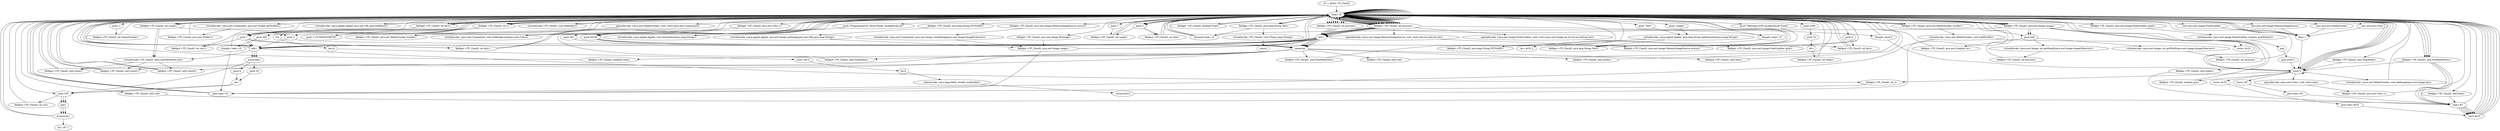 digraph "" {
    "r0 := @this: TF_Claud2"
    "load.r r0"
    "r0 := @this: TF_Claud2"->"load.r r0";
    "push 255"
    "load.r r0"->"push 255";
    "fieldput <TF_Claud2: int cnt>"
    "push 255"->"fieldput <TF_Claud2: int cnt>";
    "fieldput <TF_Claud2: int cnt>"->"load.r r0";
    "push 1"
    "load.r r0"->"push 1";
    "fieldput <TF_Claud2: int cnt1>"
    "push 1"->"fieldput <TF_Claud2: int cnt1>";
    "fieldput <TF_Claud2: int cnt1>"->"load.r r0";
    "push 65536"
    "load.r r0"->"push 65536";
    "newarray"
    "push 65536"->"newarray";
    "fieldput <TF_Claud2: int[] cloud>"
    "newarray"->"fieldput <TF_Claud2: int[] cloud>";
    "fieldput <TF_Claud2: int[] cloud>"->"load.r r0";
    "load.r r0"->"push 65536";
    "push 65536"->"newarray";
    "fieldput <TF_Claud2: int[] cloud1>"
    "newarray"->"fieldput <TF_Claud2: int[] cloud1>";
    "fieldput <TF_Claud2: int[] cloud1>"->"load.r r0";
    "load.r r0"->"push 65536";
    "push 65536"->"newarray";
    "fieldput <TF_Claud2: int[] cloud2>"
    "newarray"->"fieldput <TF_Claud2: int[] cloud2>";
    "fieldput <TF_Claud2: int[] cloud2>"->"load.r r0";
    "push 361"
    "load.r r0"->"push 361";
    "push 361"->"newarray";
    "fieldput <TF_Claud2: double[] Stab>"
    "newarray"->"fieldput <TF_Claud2: double[] Stab>";
    "fieldput <TF_Claud2: double[] Stab>"->"load.r r0";
    "push -1"
    "load.r r0"->"push -1";
    "fieldput <TF_Claud2: int frameNumber>"
    "push -1"->"fieldput <TF_Claud2: int frameNumber>";
    "fieldput <TF_Claud2: int frameNumber>"->"load.r r0";
    "load.r r0"->"load.r r0";
    "virtualinvoke <java.awt.Component: java.awt.Toolkit getToolkit()>"
    "load.r r0"->"virtualinvoke <java.awt.Component: java.awt.Toolkit getToolkit()>";
    "fieldput <TF_Claud2: java.awt.Toolkit t>"
    "virtualinvoke <java.awt.Component: java.awt.Toolkit getToolkit()>"->"fieldput <TF_Claud2: java.awt.Toolkit t>";
    "fieldput <TF_Claud2: java.awt.Toolkit t>"->"load.r r0";
    "push 0"
    "load.r r0"->"push 0";
    "fieldput <TF_Claud2: boolean pos>"
    "push 0"->"fieldput <TF_Claud2: boolean pos>";
    "fieldput <TF_Claud2: boolean pos>"->"load.r r0";
    "new java.awt.MediaTracker"
    "load.r r0"->"new java.awt.MediaTracker";
    "dup1.r"
    "new java.awt.MediaTracker"->"dup1.r";
    "dup1.r"->"load.r r0";
    "specialinvoke <java.awt.MediaTracker: void <init>(java.awt.Component)>"
    "load.r r0"->"specialinvoke <java.awt.MediaTracker: void <init>(java.awt.Component)>";
    "fieldput <TF_Claud2: java.awt.MediaTracker tracker>"
    "specialinvoke <java.awt.MediaTracker: void <init>(java.awt.Component)>"->"fieldput <TF_Claud2: java.awt.MediaTracker tracker>";
    "fieldput <TF_Claud2: java.awt.MediaTracker tracker>"->"load.r r0";
    "new java.awt.Color"
    "load.r r0"->"new java.awt.Color";
    "new java.awt.Color"->"dup1.r";
    "dup1.r"->"push 0";
    "specialinvoke <java.awt.Color: void <init>(int)>"
    "push 0"->"specialinvoke <java.awt.Color: void <init>(int)>";
    "fieldput <TF_Claud2: java.awt.Color c>"
    "specialinvoke <java.awt.Color: void <init>(int)>"->"fieldput <TF_Claud2: java.awt.Color c>";
    "fieldput <TF_Claud2: java.awt.Color c>"->"load.r r0";
    "load.r r0"->"load.r r0";
    "fieldget <TF_Claud2: java.awt.Color c>"
    "load.r r0"->"fieldget <TF_Claud2: java.awt.Color c>";
    "virtualinvoke <java.awt.Component: void setBackground(java.awt.Color)>"
    "fieldget <TF_Claud2: java.awt.Color c>"->"virtualinvoke <java.awt.Component: void setBackground(java.awt.Color)>";
    "virtualinvoke <java.awt.Component: void setBackground(java.awt.Color)>"->"load.r r0";
    "push null"
    "load.r r0"->"push null";
    "fieldput <TF_Claud2: java.awt.Graphics os>"
    "push null"->"fieldput <TF_Claud2: java.awt.Graphics os>";
    "fieldput <TF_Claud2: java.awt.Graphics os>"->"load.r r0";
    "load.r r0"->"push 0";
    "fieldput <TF_Claud2: int i>"
    "push 0"->"fieldput <TF_Claud2: int i>";
    "goto load.r r0"
    "fieldput <TF_Claud2: int i>"->"goto load.r r0";
    "goto load.r r0"->"load.r r0";
    "fieldget <TF_Claud2: int i>"
    "load.r r0"->"fieldget <TF_Claud2: int i>";
    "push 360"
    "fieldget <TF_Claud2: int i>"->"push 360";
    "ifcmple.i load.r r0"
    "push 360"->"ifcmple.i load.r r0";
    "ifcmple.i load.r r0"->"goto load.r r0";
    "goto load.r r0"->"load.r r0";
    "push 1000"
    "load.r r0"->"push 1000";
    "push 10"
    "push 1000"->"push 10";
    "div.i"
    "push 10"->"div.i";
    "fieldput <TF_Claud2: int delay>"
    "div.i"->"fieldput <TF_Claud2: int delay>";
    "fieldput <TF_Claud2: int delay>"->"load.r r0";
    "load.r r0"->"load.r r0";
    "push \"image\""
    "load.r r0"->"push \"image\"";
    "virtualinvoke <java.applet.Applet: java.lang.String getParameter(java.lang.String)>"
    "push \"image\""->"virtualinvoke <java.applet.Applet: java.lang.String getParameter(java.lang.String)>";
    "fieldput <TF_Claud2: java.lang.String PICNAME>"
    "virtualinvoke <java.applet.Applet: java.lang.String getParameter(java.lang.String)>"->"fieldput <TF_Claud2: java.lang.String PICNAME>";
    "fieldput <TF_Claud2: java.lang.String PICNAME>"->"load.r r0";
    "push \"Programmed by Tarek Fouda \'tarek@fouda.de\'\""
    "load.r r0"->"push \"Programmed by Tarek Fouda \'tarek@fouda.de\'\"";
    "virtualinvoke <java.applet.Applet: void showStatus(java.lang.String)>"
    "push \"Programmed by Tarek Fouda \'tarek@fouda.de\'\""->"virtualinvoke <java.applet.Applet: void showStatus(java.lang.String)>";
    "virtualinvoke <java.applet.Applet: void showStatus(java.lang.String)>"->"load.r r0";
    "load.r r0"->"load.r r0";
    "load.r r0"->"load.r r0";
    "virtualinvoke <java.applet.Applet: java.net.URL getCodeBase()>"
    "load.r r0"->"virtualinvoke <java.applet.Applet: java.net.URL getCodeBase()>";
    "virtualinvoke <java.applet.Applet: java.net.URL getCodeBase()>"->"load.r r0";
    "fieldget <TF_Claud2: java.lang.String PICNAME>"
    "load.r r0"->"fieldget <TF_Claud2: java.lang.String PICNAME>";
    "virtualinvoke <java.applet.Applet: java.awt.Image getImage(java.net.URL,java.lang.String)>"
    "fieldget <TF_Claud2: java.lang.String PICNAME>"->"virtualinvoke <java.applet.Applet: java.awt.Image getImage(java.net.URL,java.lang.String)>";
    "fieldput <TF_Claud2: java.awt.Image image>"
    "virtualinvoke <java.applet.Applet: java.awt.Image getImage(java.net.URL,java.lang.String)>"->"fieldput <TF_Claud2: java.awt.Image image>";
    "fieldput <TF_Claud2: java.awt.Image image>"->"load.r r0";
    "fieldget <TF_Claud2: java.awt.Image image>"
    "load.r r0"->"fieldget <TF_Claud2: java.awt.Image image>";
    "ifnonnull load.r r0"
    "fieldget <TF_Claud2: java.awt.Image image>"->"ifnonnull load.r r0";
    "ifnonnull load.r r0"->"load.r r0";
    "push 3"
    "load.r r0"->"push 3";
    "fieldput <TF_Claud2: int rough>"
    "push 3"->"fieldput <TF_Claud2: int rough>";
    "fieldput <TF_Claud2: int rough>"->"load.r r0";
    "push 2"
    "load.r r0"->"push 2";
    "fieldput <TF_Claud2: int fero>"
    "push 2"->"fieldput <TF_Claud2: int fero>";
    "fieldput <TF_Claud2: int fero>"->"load.r r0";
    "load.r r0"->"push 3";
    "fieldput <TF_Claud2: int dirx>"
    "push 3"->"fieldput <TF_Claud2: int dirx>";
    "fieldput <TF_Claud2: int dirx>"->"load.r r0";
    "load.r r0"->"push 1";
    "fieldput <TF_Claud2: int diry>"
    "push 1"->"fieldput <TF_Claud2: int diry>";
    "fieldput <TF_Claud2: int diry>"->"load.r r0";
    "virtualinvoke <TF_Claud2: void MakeSky()>"
    "load.r r0"->"virtualinvoke <TF_Claud2: void MakeSky()>";
    "virtualinvoke <TF_Claud2: void MakeSky()>"->"load.r r0";
    "load.r r0"->"load.r r0";
    "fieldget <TF_Claud2: java.awt.Image BGimage>"
    "load.r r0"->"fieldget <TF_Claud2: java.awt.Image BGimage>";
    "fieldget <TF_Claud2: java.awt.Image BGimage>"->"fieldput <TF_Claud2: java.awt.Image image>";
    "fieldput <TF_Claud2: java.awt.Image image>"->"goto load.r r0";
    "goto load.r r0"->"load.r r0";
    "load.r r0"->"load.r r0";
    "load.r r0"->"load.r r0";
    "fieldget <TF_Claud2: int fero>"
    "load.r r0"->"fieldget <TF_Claud2: int fero>";
    "fieldget <TF_Claud2: int fero>"->"load.r r0";
    "fieldget <TF_Claud2: int rough>"
    "load.r r0"->"fieldget <TF_Claud2: int rough>";
    "virtualinvoke <TF_Claud2: int[] CalcMarble(int,int)>"
    "fieldget <TF_Claud2: int rough>"->"virtualinvoke <TF_Claud2: int[] CalcMarble(int,int)>";
    "virtualinvoke <TF_Claud2: int[] CalcMarble(int,int)>"->"fieldput <TF_Claud2: int[] cloud>";
    "fieldput <TF_Claud2: int[] cloud>"->"load.r r0";
    "load.r r0"->"load.r r0";
    "load.r r0"->"load.r r0";
    "load.r r0"->"fieldget <TF_Claud2: int fero>";
    "fieldget <TF_Claud2: int fero>"->"load.r r0";
    "load.r r0"->"fieldget <TF_Claud2: int rough>";
    "fieldget <TF_Claud2: int rough>"->"push 2";
    "add.i"
    "push 2"->"add.i";
    "add.i"->"virtualinvoke <TF_Claud2: int[] CalcMarble(int,int)>";
    "virtualinvoke <TF_Claud2: int[] CalcMarble(int,int)>"->"fieldput <TF_Claud2: int[] cloud1>";
    "fieldput <TF_Claud2: int[] cloud1>"->"load.r r0";
    "load.r r0"->"load.r r0";
    "load.r r0"->"load.r r0";
    "load.r r0"->"fieldget <TF_Claud2: int fero>";
    "fieldget <TF_Claud2: int fero>"->"push 1";
    "push 1"->"add.i";
    "add.i"->"load.r r0";
    "load.r r0"->"fieldget <TF_Claud2: int rough>";
    "fieldget <TF_Claud2: int rough>"->"virtualinvoke <TF_Claud2: int[] CalcMarble(int,int)>";
    "virtualinvoke <TF_Claud2: int[] CalcMarble(int,int)>"->"fieldput <TF_Claud2: int[] cloud2>";
    "fieldput <TF_Claud2: int[] cloud2>"->"load.r r0";
    "load.r r0"->"load.r r0";
    "load.r r0"->"fieldget <TF_Claud2: java.awt.Image image>";
    "fieldget <TF_Claud2: java.awt.Image image>"->"push null";
    "virtualinvoke <java.awt.Image: int getWidth(java.awt.image.ImageObserver)>"
    "push null"->"virtualinvoke <java.awt.Image: int getWidth(java.awt.image.ImageObserver)>";
    "fieldput <TF_Claud2: int picxsize>"
    "virtualinvoke <java.awt.Image: int getWidth(java.awt.image.ImageObserver)>"->"fieldput <TF_Claud2: int picxsize>";
    "fieldput <TF_Claud2: int picxsize>"->"load.r r0";
    "load.r r0"->"load.r r0";
    "load.r r0"->"fieldget <TF_Claud2: java.awt.Image image>";
    "fieldget <TF_Claud2: java.awt.Image image>"->"push null";
    "virtualinvoke <java.awt.Image: int getHeight(java.awt.image.ImageObserver)>"
    "push null"->"virtualinvoke <java.awt.Image: int getHeight(java.awt.image.ImageObserver)>";
    "fieldput <TF_Claud2: int picysize>"
    "virtualinvoke <java.awt.Image: int getHeight(java.awt.image.ImageObserver)>"->"fieldput <TF_Claud2: int picysize>";
    "fieldput <TF_Claud2: int picysize>"->"load.r r0";
    "load.r r0"->"load.r r0";
    "fieldget <TF_Claud2: int picxsize>"
    "load.r r0"->"fieldget <TF_Claud2: int picxsize>";
    "fieldget <TF_Claud2: int picxsize>"->"load.r r0";
    "fieldget <TF_Claud2: int picysize>"
    "load.r r0"->"fieldget <TF_Claud2: int picysize>";
    "mul.i"
    "fieldget <TF_Claud2: int picysize>"->"mul.i";
    "mul.i"->"newarray";
    "fieldput <TF_Claud2: int[] PixelIndex>"
    "newarray"->"fieldput <TF_Claud2: int[] PixelIndex>";
    "fieldput <TF_Claud2: int[] PixelIndex>"->"load.r r0";
    "load.r r0"->"load.r r0";
    "load.r r0"->"fieldget <TF_Claud2: int picxsize>";
    "fieldget <TF_Claud2: int picxsize>"->"load.r r0";
    "load.r r0"->"fieldget <TF_Claud2: int picysize>";
    "fieldget <TF_Claud2: int picysize>"->"mul.i";
    "mul.i"->"newarray";
    "fieldput <TF_Claud2: int[] PixelIndexNew>"
    "newarray"->"fieldput <TF_Claud2: int[] PixelIndexNew>";
    "fieldput <TF_Claud2: int[] PixelIndexNew>"->"load.r r0";
    "load.r r0"->"load.r r0";
    "load.r r0"->"fieldget <TF_Claud2: int picxsize>";
    "fieldget <TF_Claud2: int picxsize>"->"load.r r0";
    "load.r r0"->"fieldget <TF_Claud2: int picysize>";
    "fieldget <TF_Claud2: int picysize>"->"mul.i";
    "mul.i"->"newarray";
    "fieldput <TF_Claud2: int[] red>"
    "newarray"->"fieldput <TF_Claud2: int[] red>";
    "fieldput <TF_Claud2: int[] red>"->"load.r r0";
    "load.r r0"->"load.r r0";
    "load.r r0"->"fieldget <TF_Claud2: int picxsize>";
    "fieldget <TF_Claud2: int picxsize>"->"load.r r0";
    "load.r r0"->"fieldget <TF_Claud2: int picysize>";
    "fieldget <TF_Claud2: int picysize>"->"mul.i";
    "mul.i"->"newarray";
    "fieldput <TF_Claud2: int[] green>"
    "newarray"->"fieldput <TF_Claud2: int[] green>";
    "fieldput <TF_Claud2: int[] green>"->"load.r r0";
    "load.r r0"->"load.r r0";
    "load.r r0"->"fieldget <TF_Claud2: int picxsize>";
    "fieldget <TF_Claud2: int picxsize>"->"load.r r0";
    "load.r r0"->"fieldget <TF_Claud2: int picysize>";
    "fieldget <TF_Claud2: int picysize>"->"mul.i";
    "mul.i"->"newarray";
    "fieldput <TF_Claud2: int[] blue>"
    "newarray"->"fieldput <TF_Claud2: int[] blue>";
    "fieldput <TF_Claud2: int[] blue>"->"load.r r0";
    "new java.awt.image.PixelGrabber"
    "load.r r0"->"new java.awt.image.PixelGrabber";
    "new java.awt.image.PixelGrabber"->"dup1.r";
    "dup1.r"->"load.r r0";
    "load.r r0"->"fieldget <TF_Claud2: java.awt.Image image>";
    "fieldget <TF_Claud2: java.awt.Image image>"->"push 0";
    "push 0"->"push 0";
    "push 0"->"load.r r0";
    "load.r r0"->"fieldget <TF_Claud2: int picxsize>";
    "fieldget <TF_Claud2: int picxsize>"->"load.r r0";
    "load.r r0"->"fieldget <TF_Claud2: int picysize>";
    "fieldget <TF_Claud2: int picysize>"->"load.r r0";
    "fieldget <TF_Claud2: int[] PixelIndexNew>"
    "load.r r0"->"fieldget <TF_Claud2: int[] PixelIndexNew>";
    "fieldget <TF_Claud2: int[] PixelIndexNew>"->"push 0";
    "push 0"->"load.r r0";
    "load.r r0"->"fieldget <TF_Claud2: int picxsize>";
    "specialinvoke <java.awt.image.PixelGrabber: void <init>(java.awt.Image,int,int,int,int,int[],int,int)>"
    "fieldget <TF_Claud2: int picxsize>"->"specialinvoke <java.awt.image.PixelGrabber: void <init>(java.awt.Image,int,int,int,int,int[],int,int)>";
    "fieldput <TF_Claud2: java.awt.image.PixelGrabber grab>"
    "specialinvoke <java.awt.image.PixelGrabber: void <init>(java.awt.Image,int,int,int,int,int[],int,int)>"->"fieldput <TF_Claud2: java.awt.image.PixelGrabber grab>";
    "fieldput <TF_Claud2: java.awt.image.PixelGrabber grab>"->"load.r r0";
    "fieldget <TF_Claud2: java.awt.image.PixelGrabber grab>"
    "load.r r0"->"fieldget <TF_Claud2: java.awt.image.PixelGrabber grab>";
    "virtualinvoke <java.awt.image.PixelGrabber: boolean grabPixels()>"
    "fieldget <TF_Claud2: java.awt.image.PixelGrabber grab>"->"virtualinvoke <java.awt.image.PixelGrabber: boolean grabPixels()>";
    "pop"
    "virtualinvoke <java.awt.image.PixelGrabber: boolean grabPixels()>"->"pop";
    "goto push 0"
    "pop"->"goto push 0";
    "goto push 0"->"push 0";
    "store.i $r33"
    "push 0"->"store.i $r33";
    "goto load.i $r33"
    "store.i $r33"->"goto load.i $r33";
    "load.i $r33"
    "goto load.i $r33"->"load.i $r33";
    "load.i $r33"->"load.r r0";
    "load.r r0"->"fieldget <TF_Claud2: int picysize>";
    "ifcmplt.i push 0"
    "fieldget <TF_Claud2: int picysize>"->"ifcmplt.i push 0";
    "ifcmplt.i push 0"->"load.r r0";
    "new java.awt.image.MemoryImageSource"
    "load.r r0"->"new java.awt.image.MemoryImageSource";
    "new java.awt.image.MemoryImageSource"->"dup1.r";
    "dup1.r"->"load.r r0";
    "load.r r0"->"fieldget <TF_Claud2: int picxsize>";
    "fieldget <TF_Claud2: int picxsize>"->"load.r r0";
    "load.r r0"->"fieldget <TF_Claud2: int picysize>";
    "fieldget <TF_Claud2: int picysize>"->"load.r r0";
    "fieldget <TF_Claud2: int[] PixelIndex>"
    "load.r r0"->"fieldget <TF_Claud2: int[] PixelIndex>";
    "fieldget <TF_Claud2: int[] PixelIndex>"->"push 0";
    "push 0"->"load.r r0";
    "load.r r0"->"fieldget <TF_Claud2: int picxsize>";
    "specialinvoke <java.awt.image.MemoryImageSource: void <init>(int,int,int[],int,int)>"
    "fieldget <TF_Claud2: int picxsize>"->"specialinvoke <java.awt.image.MemoryImageSource: void <init>(int,int,int[],int,int)>";
    "fieldput <TF_Claud2: java.awt.image.MemoryImageSource source>"
    "specialinvoke <java.awt.image.MemoryImageSource: void <init>(int,int,int[],int,int)>"->"fieldput <TF_Claud2: java.awt.image.MemoryImageSource source>";
    "fieldput <TF_Claud2: java.awt.image.MemoryImageSource source>"->"load.r r0";
    "load.r r0"->"load.r r0";
    "load.r r0"->"load.r r0";
    "fieldget <TF_Claud2: java.awt.image.MemoryImageSource source>"
    "load.r r0"->"fieldget <TF_Claud2: java.awt.image.MemoryImageSource source>";
    "virtualinvoke <java.awt.Component: java.awt.Image createImage(java.awt.image.ImageProducer)>"
    "fieldget <TF_Claud2: java.awt.image.MemoryImageSource source>"->"virtualinvoke <java.awt.Component: java.awt.Image createImage(java.awt.image.ImageProducer)>";
    "virtualinvoke <java.awt.Component: java.awt.Image createImage(java.awt.image.ImageProducer)>"->"fieldput <TF_Claud2: java.awt.Image image>";
    "fieldput <TF_Claud2: java.awt.Image image>"->"load.r r0";
    "load.r r0"->"load.r r0";
    "push \"Text\""
    "load.r r0"->"push \"Text\"";
    "push \"Text\""->"virtualinvoke <java.applet.Applet: java.lang.String getParameter(java.lang.String)>";
    "fieldput <TF_Claud2: java.lang.String Text>"
    "virtualinvoke <java.applet.Applet: java.lang.String getParameter(java.lang.String)>"->"fieldput <TF_Claud2: java.lang.String Text>";
    "fieldput <TF_Claud2: java.lang.String Text>"->"load.r r0";
    "fieldget <TF_Claud2: java.lang.String Text>"
    "load.r r0"->"fieldget <TF_Claud2: java.lang.String Text>";
    "fieldget <TF_Claud2: java.lang.String Text>"->"ifnonnull load.r r0";
    "ifnonnull load.r r0"->"load.r r0";
    "push \"Welcome to|TF Java|by|Tarek Fouda\""
    "load.r r0"->"push \"Welcome to|TF Java|by|Tarek Fouda\"";
    "push \"Welcome to|TF Java|by|Tarek Fouda\""->"fieldput <TF_Claud2: java.lang.String Text>";
    "fieldput <TF_Claud2: java.lang.String Text>"->"load.r r0";
    "load.r r0"->"load.r r0";
    "load.r r0"->"fieldget <TF_Claud2: java.lang.String Text>";
    "virtualinvoke <TF_Claud2: void ST(java.lang.String)>"
    "fieldget <TF_Claud2: java.lang.String Text>"->"virtualinvoke <TF_Claud2: void ST(java.lang.String)>";
    "return"
    "virtualinvoke <TF_Claud2: void ST(java.lang.String)>"->"return";
    "ifcmplt.i push 0"->"push 0";
    "store.i i67"
    "push 0"->"store.i i67";
    "goto load.i i67"
    "store.i i67"->"goto load.i i67";
    "load.i i67"
    "goto load.i i67"->"load.i i67";
    "load.i i67"->"load.r r0";
    "load.r r0"->"fieldget <TF_Claud2: int picxsize>";
    "ifcmplt.i load.r r0"
    "fieldget <TF_Claud2: int picxsize>"->"ifcmplt.i load.r r0";
    "inc.i $r33 1"
    "ifcmplt.i load.r r0"->"inc.i $r33 1";
    "ifcmplt.i load.r r0"->"load.r r0";
    "fieldget <TF_Claud2: int[] red>"
    "load.r r0"->"fieldget <TF_Claud2: int[] red>";
    "fieldget <TF_Claud2: int[] red>"->"load.i i67";
    "load.i i67"->"load.i $r33";
    "load.i $r33"->"load.r r0";
    "load.r r0"->"fieldget <TF_Claud2: int picxsize>";
    "fieldget <TF_Claud2: int picxsize>"->"mul.i";
    "mul.i"->"add.i";
    "add.i"->"load.r r0";
    "load.r r0"->"fieldget <TF_Claud2: int[] PixelIndexNew>";
    "fieldget <TF_Claud2: int[] PixelIndexNew>"->"load.i i67";
    "load.i i67"->"load.i $r33";
    "load.i $r33"->"load.r r0";
    "load.r r0"->"fieldget <TF_Claud2: int picxsize>";
    "fieldget <TF_Claud2: int picxsize>"->"mul.i";
    "mul.i"->"add.i";
    "arrayread.i"
    "add.i"->"arrayread.i";
    "push 16"
    "arrayread.i"->"push 16";
    "shr.i"
    "push 16"->"shr.i";
    "shr.i"->"push 255";
    "and.i"
    "push 255"->"and.i";
    "arraywrite.i"
    "and.i"->"arraywrite.i";
    "arraywrite.i"->"load.r r0";
    "fieldget <TF_Claud2: int[] green>"
    "load.r r0"->"fieldget <TF_Claud2: int[] green>";
    "fieldget <TF_Claud2: int[] green>"->"load.i i67";
    "load.i i67"->"load.i $r33";
    "load.i $r33"->"load.r r0";
    "load.r r0"->"fieldget <TF_Claud2: int picxsize>";
    "fieldget <TF_Claud2: int picxsize>"->"mul.i";
    "mul.i"->"add.i";
    "add.i"->"load.r r0";
    "load.r r0"->"fieldget <TF_Claud2: int[] PixelIndexNew>";
    "fieldget <TF_Claud2: int[] PixelIndexNew>"->"load.i i67";
    "load.i i67"->"load.i $r33";
    "load.i $r33"->"load.r r0";
    "load.r r0"->"fieldget <TF_Claud2: int picxsize>";
    "fieldget <TF_Claud2: int picxsize>"->"mul.i";
    "mul.i"->"add.i";
    "add.i"->"arrayread.i";
    "push 8"
    "arrayread.i"->"push 8";
    "push 8"->"shr.i";
    "shr.i"->"push 255";
    "push 255"->"and.i";
    "and.i"->"arraywrite.i";
    "arraywrite.i"->"load.r r0";
    "fieldget <TF_Claud2: int[] blue>"
    "load.r r0"->"fieldget <TF_Claud2: int[] blue>";
    "fieldget <TF_Claud2: int[] blue>"->"load.i i67";
    "load.i i67"->"load.i $r33";
    "load.i $r33"->"load.r r0";
    "load.r r0"->"fieldget <TF_Claud2: int picxsize>";
    "fieldget <TF_Claud2: int picxsize>"->"mul.i";
    "mul.i"->"add.i";
    "add.i"->"load.r r0";
    "load.r r0"->"fieldget <TF_Claud2: int[] PixelIndexNew>";
    "fieldget <TF_Claud2: int[] PixelIndexNew>"->"load.i i67";
    "load.i i67"->"load.i $r33";
    "load.i $r33"->"load.r r0";
    "load.r r0"->"fieldget <TF_Claud2: int picxsize>";
    "fieldget <TF_Claud2: int picxsize>"->"mul.i";
    "mul.i"->"add.i";
    "add.i"->"arrayread.i";
    "arrayread.i"->"push 255";
    "push 255"->"and.i";
    "and.i"->"arraywrite.i";
    "inc.i i67 1"
    "arraywrite.i"->"inc.i i67 1";
    "store.r $r33"
    "virtualinvoke <java.awt.image.PixelGrabber: boolean grabPixels()>"->"store.r $r33";
    "ifnonnull load.r r0"->"load.r r0";
    "push 7"
    "load.r r0"->"push 7";
    "push 7"->"fieldput <TF_Claud2: int rough>";
    "fieldput <TF_Claud2: int rough>"->"load.r r0";
    "push 6"
    "load.r r0"->"push 6";
    "push 6"->"fieldput <TF_Claud2: int fero>";
    "fieldput <TF_Claud2: int fero>"->"load.r r0";
    "load.r r0"->"push 3";
    "push 3"->"fieldput <TF_Claud2: int dirx>";
    "fieldput <TF_Claud2: int dirx>"->"load.r r0";
    "load.r r0"->"push 1";
    "push 1"->"fieldput <TF_Claud2: int diry>";
    "fieldput <TF_Claud2: int diry>"->"load.r r0";
    "fieldget <TF_Claud2: java.awt.MediaTracker tracker>"
    "load.r r0"->"fieldget <TF_Claud2: java.awt.MediaTracker tracker>";
    "fieldget <TF_Claud2: java.awt.MediaTracker tracker>"->"load.r r0";
    "load.r r0"->"fieldget <TF_Claud2: java.awt.Image image>";
    "fieldget <TF_Claud2: java.awt.Image image>"->"push 0";
    "virtualinvoke <java.awt.MediaTracker: void addImage(java.awt.Image,int)>"
    "push 0"->"virtualinvoke <java.awt.MediaTracker: void addImage(java.awt.Image,int)>";
    "virtualinvoke <java.awt.MediaTracker: void addImage(java.awt.Image,int)>"->"load.r r0";
    "load.r r0"->"fieldget <TF_Claud2: java.awt.MediaTracker tracker>";
    "virtualinvoke <java.awt.MediaTracker: void waitForAll()>"
    "fieldget <TF_Claud2: java.awt.MediaTracker tracker>"->"virtualinvoke <java.awt.MediaTracker: void waitForAll()>";
    "virtualinvoke <java.awt.MediaTracker: void waitForAll()>"->"goto load.r r0";
    "virtualinvoke <java.awt.MediaTracker: void waitForAll()>"->"store.r $r33";
    "ifcmple.i load.r r0"->"load.r r0";
    "fieldget <TF_Claud2: double[] Stab>"
    "load.r r0"->"fieldget <TF_Claud2: double[] Stab>";
    "fieldget <TF_Claud2: double[] Stab>"->"load.r r0";
    "load.r r0"->"fieldget <TF_Claud2: int i>";
    "push 3.141592653589793"
    "fieldget <TF_Claud2: int i>"->"push 3.141592653589793";
    "push 3.141592653589793"->"load.r r0";
    "load.r r0"->"fieldget <TF_Claud2: int i>";
    "i2d"
    "fieldget <TF_Claud2: int i>"->"i2d";
    "mul.d"
    "i2d"->"mul.d";
    "push 180.0"
    "mul.d"->"push 180.0";
    "div.d"
    "push 180.0"->"div.d";
    "staticinvoke <java.lang.Math: double sin(double)>"
    "div.d"->"staticinvoke <java.lang.Math: double sin(double)>";
    "arraywrite.d"
    "staticinvoke <java.lang.Math: double sin(double)>"->"arraywrite.d";
    "arraywrite.d"->"load.r r0";
    "load.r r0"->"load.r r0";
    "load.r r0"->"fieldget <TF_Claud2: int i>";
    "fieldget <TF_Claud2: int i>"->"push 1";
    "push 1"->"add.i";
    "add.i"->"fieldput <TF_Claud2: int i>";
}
